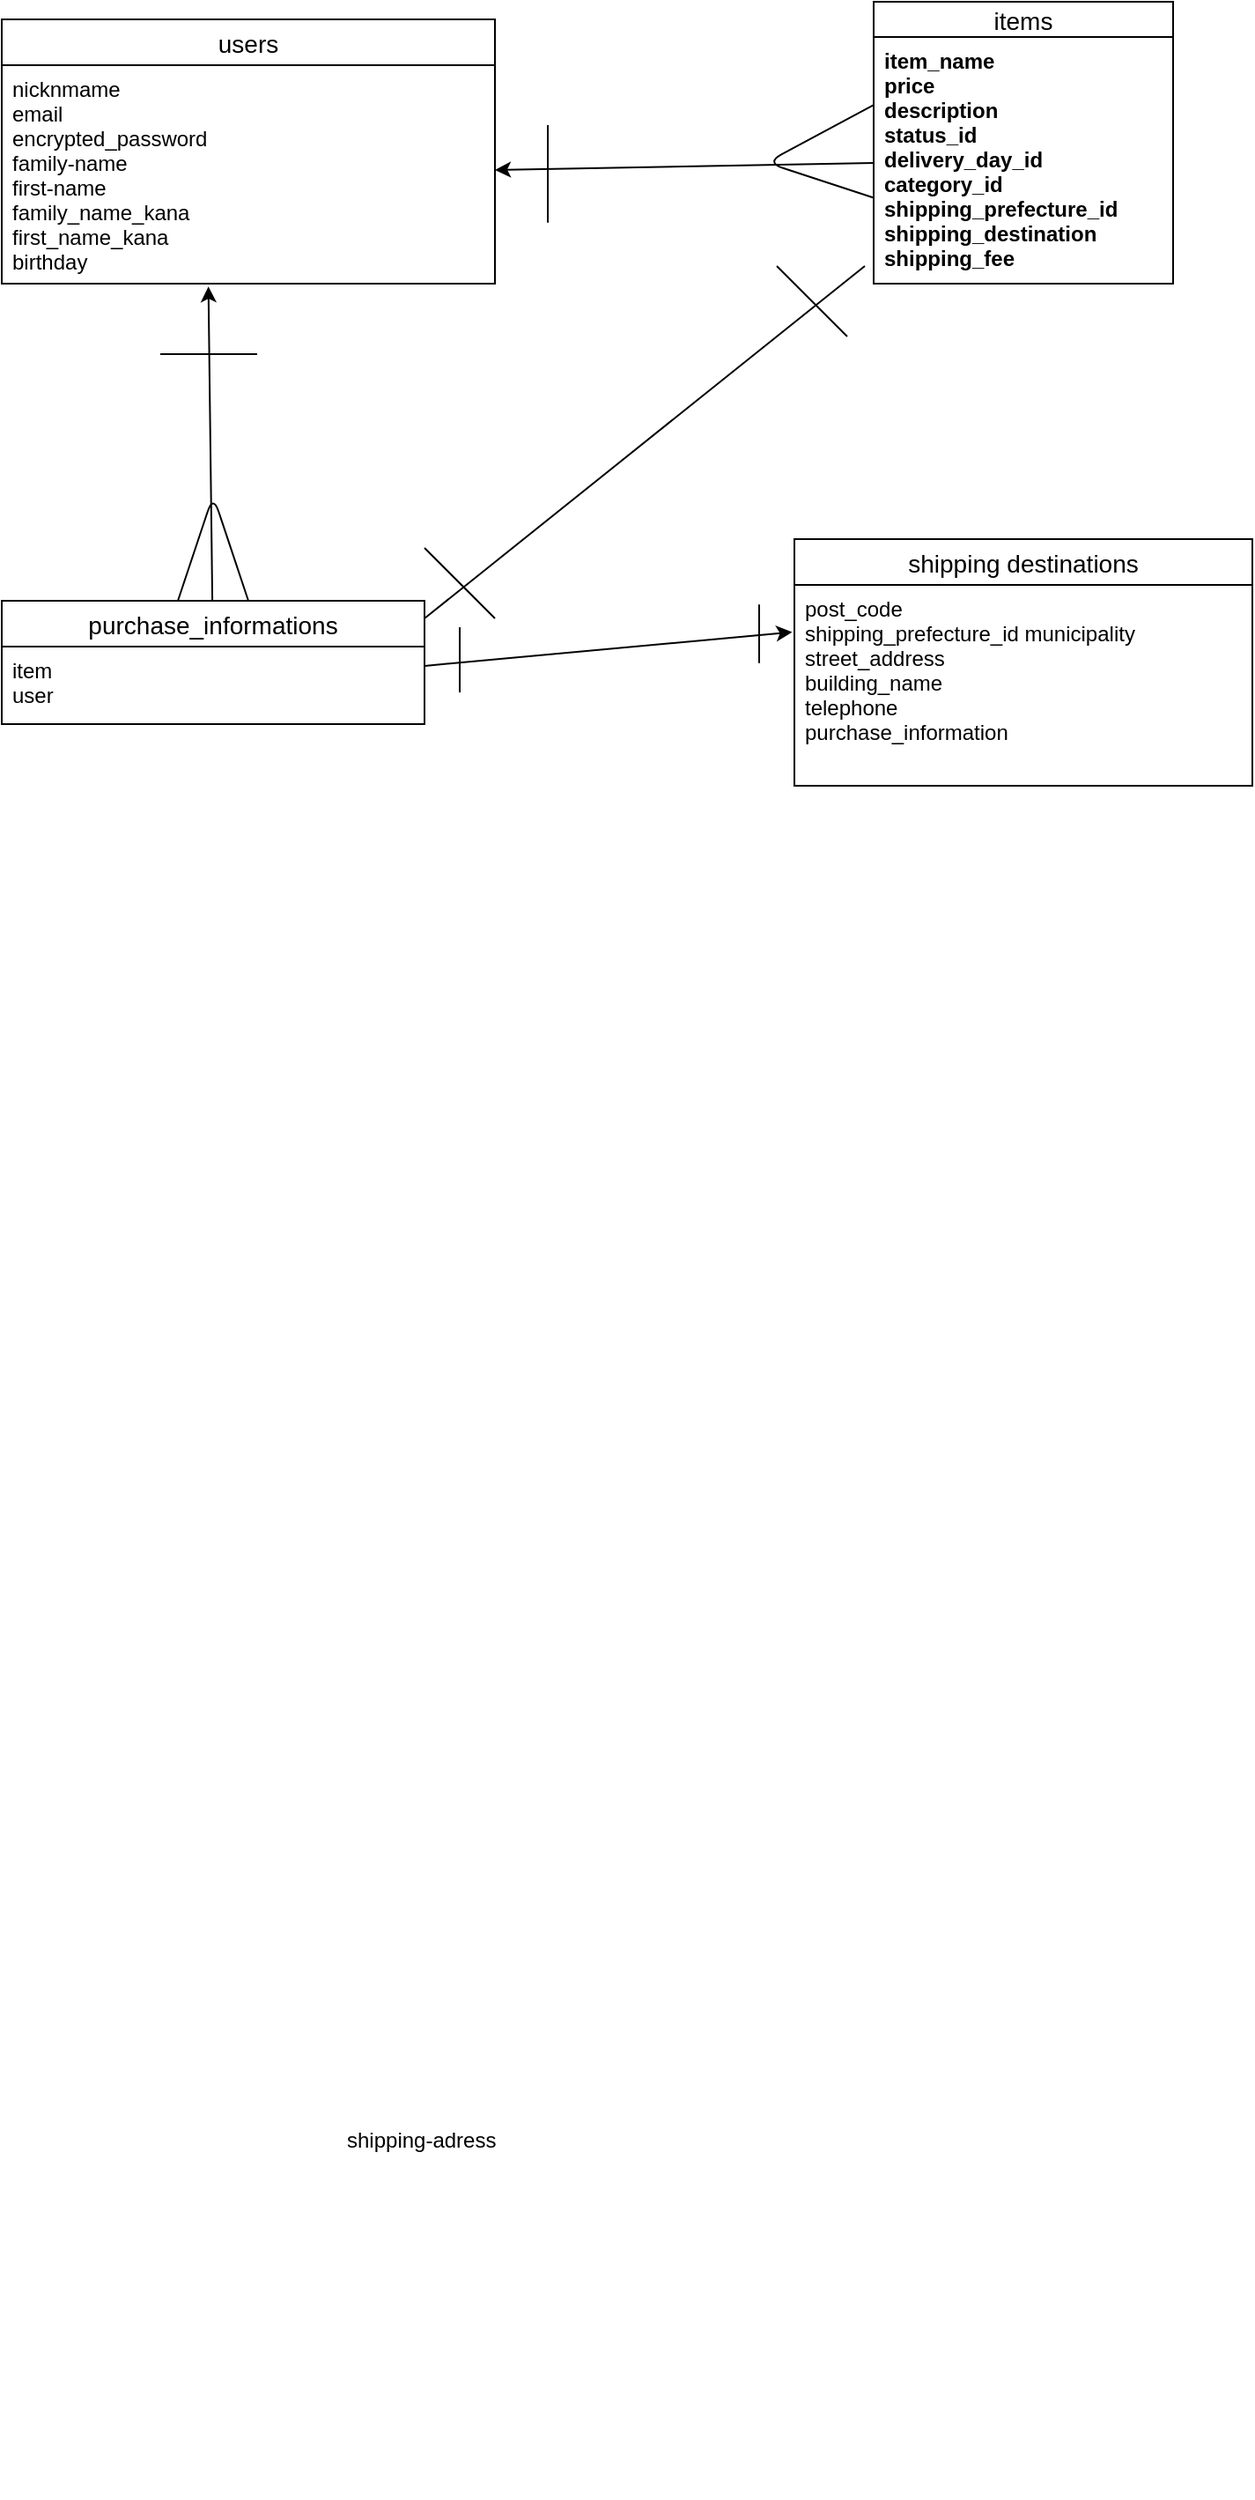 <mxfile>
    <diagram id="A-jByHnSr5VkBLwDXOmf" name="ページ1">
        <mxGraphModel dx="692" dy="355" grid="1" gridSize="10" guides="1" tooltips="1" connect="0" arrows="1" fold="1" page="1" pageScale="1" pageWidth="827" pageHeight="1169" math="0" shadow="0">
            <root>
                <mxCell id="0"/>
                <mxCell id="1" parent="0"/>
                <mxCell id="2" value="users" style="swimlane;fontStyle=0;childLayout=stackLayout;horizontal=1;startSize=26;horizontalStack=0;resizeParent=1;resizeParentMax=0;resizeLast=0;collapsible=1;marginBottom=0;align=center;fontSize=14;" parent="1" vertex="1">
                    <mxGeometry x="10" y="50" width="280" height="150" as="geometry"/>
                </mxCell>
                <mxCell id="3" value="nicknmame&#10;email&#10;encrypted_password&#10;family-name&#10;first-name&#10;family_name_kana&#10;first_name_kana&#10;birthday" style="text;strokeColor=none;fillColor=none;spacingLeft=4;spacingRight=4;overflow=hidden;rotatable=0;points=[[0,0.5],[1,0.5]];portConstraint=eastwest;fontSize=12;" parent="2" vertex="1">
                    <mxGeometry y="26" width="280" height="124" as="geometry"/>
                </mxCell>
                <mxCell id="38" style="edgeStyle=none;html=1;entryX=0.419;entryY=1.013;entryDx=0;entryDy=0;entryPerimeter=0;" parent="1" source="6" target="3" edge="1">
                    <mxGeometry relative="1" as="geometry">
                        <mxPoint x="117" y="370" as="targetPoint"/>
                    </mxGeometry>
                </mxCell>
                <mxCell id="6" value="purchase_informations" style="swimlane;fontStyle=0;childLayout=stackLayout;horizontal=1;startSize=26;horizontalStack=0;resizeParent=1;resizeParentMax=0;resizeLast=0;collapsible=1;marginBottom=0;align=center;fontSize=14;" parent="1" vertex="1">
                    <mxGeometry x="10" y="380" width="240" height="70" as="geometry"/>
                </mxCell>
                <mxCell id="7" value="item&#10;user" style="text;strokeColor=none;fillColor=none;spacingLeft=4;spacingRight=4;overflow=hidden;rotatable=0;points=[[0,0.5],[1,0.5]];portConstraint=eastwest;fontSize=12;" parent="6" vertex="1">
                    <mxGeometry y="26" width="240" height="44" as="geometry"/>
                </mxCell>
                <mxCell id="10" value="shipping destinations" style="swimlane;fontStyle=0;childLayout=stackLayout;horizontal=1;startSize=26;horizontalStack=0;resizeParent=1;resizeParentMax=0;resizeLast=0;collapsible=1;marginBottom=0;align=center;fontSize=14;" parent="1" vertex="1">
                    <mxGeometry x="460" y="345" width="260" height="140" as="geometry"/>
                </mxCell>
                <mxCell id="12" value="post_code&#10;shipping_prefecture_id municipality&#10;street_address&#10;building_name&#10;telephone&#10;purchase_information &#10;" style="text;strokeColor=none;fillColor=none;spacingLeft=4;spacingRight=4;overflow=hidden;rotatable=0;points=[[0,0.5],[1,0.5]];portConstraint=eastwest;fontSize=12;" parent="10" vertex="1">
                    <mxGeometry y="26" width="260" height="114" as="geometry"/>
                </mxCell>
                <mxCell id="14" value="items" style="swimlane;fontStyle=0;childLayout=stackLayout;horizontal=1;startSize=20;horizontalStack=0;resizeParent=1;resizeParentMax=0;resizeLast=0;collapsible=1;marginBottom=0;align=center;fontSize=14;" vertex="1" parent="1">
                    <mxGeometry x="505" y="40" width="170" height="160" as="geometry"/>
                </mxCell>
                <mxCell id="45" value="item_name&#10;price&#10;description&#10;status_id&#10;delivery_day_id &#10;category_id&#10;shipping_prefecture_id&#10;shipping_destination &#10;shipping_fee&#10;" style="text;strokeColor=none;fillColor=none;spacingLeft=4;spacingRight=4;overflow=hidden;rotatable=0;points=[[0,0.5],[1,0.5]];portConstraint=eastwest;fontSize=12;fontStyle=1" vertex="1" parent="14">
                    <mxGeometry y="20" width="170" height="140" as="geometry"/>
                </mxCell>
                <mxCell id="15" value="shipping-adress " style="text;strokeColor=none;fillColor=none;spacingLeft=4;spacingRight=4;overflow=hidden;rotatable=0;points=[[0,0.5],[1,0.5]];portConstraint=eastwest;fontSize=12;" parent="1" vertex="1">
                    <mxGeometry x="200" y="1240" width="200" height="214" as="geometry"/>
                </mxCell>
                <mxCell id="21" value="" style="endArrow=none;html=1;" parent="1" edge="1">
                    <mxGeometry width="50" height="50" relative="1" as="geometry">
                        <mxPoint x="320" y="130" as="sourcePoint"/>
                        <mxPoint x="320" y="110" as="targetPoint"/>
                        <Array as="points">
                            <mxPoint x="320" y="120"/>
                            <mxPoint x="320" y="130"/>
                            <mxPoint x="320" y="170"/>
                        </Array>
                    </mxGeometry>
                </mxCell>
                <mxCell id="39" value="" style="endArrow=none;html=1;" parent="1" edge="1">
                    <mxGeometry width="50" height="50" relative="1" as="geometry">
                        <mxPoint x="100" y="240" as="sourcePoint"/>
                        <mxPoint x="155" y="240" as="targetPoint"/>
                    </mxGeometry>
                </mxCell>
                <mxCell id="42" value="" style="edgeStyle=none;html=1;exitX=-0.002;exitY=0.318;exitDx=0;exitDy=0;exitPerimeter=0;endArrow=none;" edge="1" parent="1">
                    <mxGeometry relative="1" as="geometry">
                        <mxPoint x="110" y="380" as="sourcePoint"/>
                        <mxPoint x="150" y="380" as="targetPoint"/>
                        <Array as="points">
                            <mxPoint x="130" y="320"/>
                        </Array>
                    </mxGeometry>
                </mxCell>
                <mxCell id="43" value="" style="edgeStyle=none;html=1;endArrow=none;entryX=0.344;entryY=1.004;entryDx=0;entryDy=0;entryPerimeter=0;" edge="1" parent="1">
                    <mxGeometry relative="1" as="geometry">
                        <mxPoint x="505" y="151.28" as="sourcePoint"/>
                        <mxPoint x="504.81" y="98.72" as="targetPoint"/>
                        <Array as="points">
                            <mxPoint x="444" y="131.28"/>
                        </Array>
                    </mxGeometry>
                </mxCell>
                <mxCell id="49" style="edgeStyle=none;html=1;" edge="1" parent="1" source="45" target="3">
                    <mxGeometry relative="1" as="geometry"/>
                </mxCell>
                <mxCell id="51" style="edgeStyle=none;html=1;entryX=-0.005;entryY=0.235;entryDx=0;entryDy=0;entryPerimeter=0;" edge="1" parent="1" source="7" target="12">
                    <mxGeometry relative="1" as="geometry"/>
                </mxCell>
                <mxCell id="52" value="" style="endArrow=none;html=1;" edge="1" parent="1">
                    <mxGeometry width="50" height="50" relative="1" as="geometry">
                        <mxPoint x="270" y="415" as="sourcePoint"/>
                        <mxPoint x="270" y="395" as="targetPoint"/>
                        <Array as="points">
                            <mxPoint x="270" y="405"/>
                            <mxPoint x="270" y="415"/>
                            <mxPoint x="270" y="435"/>
                        </Array>
                    </mxGeometry>
                </mxCell>
                <mxCell id="53" value="" style="endArrow=none;html=1;" edge="1" parent="1">
                    <mxGeometry width="50" height="50" relative="1" as="geometry">
                        <mxPoint x="440" y="390" as="sourcePoint"/>
                        <mxPoint x="440" y="390" as="targetPoint"/>
                        <Array as="points">
                            <mxPoint x="440" y="380"/>
                            <mxPoint x="440" y="390"/>
                            <mxPoint x="440" y="420"/>
                        </Array>
                    </mxGeometry>
                </mxCell>
                <mxCell id="54" value="" style="endArrow=none;html=1;" edge="1" parent="1">
                    <mxGeometry width="50" height="50" relative="1" as="geometry">
                        <mxPoint x="250" y="390" as="sourcePoint"/>
                        <mxPoint x="500" y="190" as="targetPoint"/>
                    </mxGeometry>
                </mxCell>
                <mxCell id="55" value="" style="endArrow=none;html=1;" edge="1" parent="1">
                    <mxGeometry width="50" height="50" relative="1" as="geometry">
                        <mxPoint x="250" y="350" as="sourcePoint"/>
                        <mxPoint x="290" y="390" as="targetPoint"/>
                    </mxGeometry>
                </mxCell>
                <mxCell id="56" value="" style="endArrow=none;html=1;" edge="1" parent="1">
                    <mxGeometry width="50" height="50" relative="1" as="geometry">
                        <mxPoint x="450" y="190" as="sourcePoint"/>
                        <mxPoint x="490" y="230" as="targetPoint"/>
                    </mxGeometry>
                </mxCell>
            </root>
        </mxGraphModel>
    </diagram>
</mxfile>